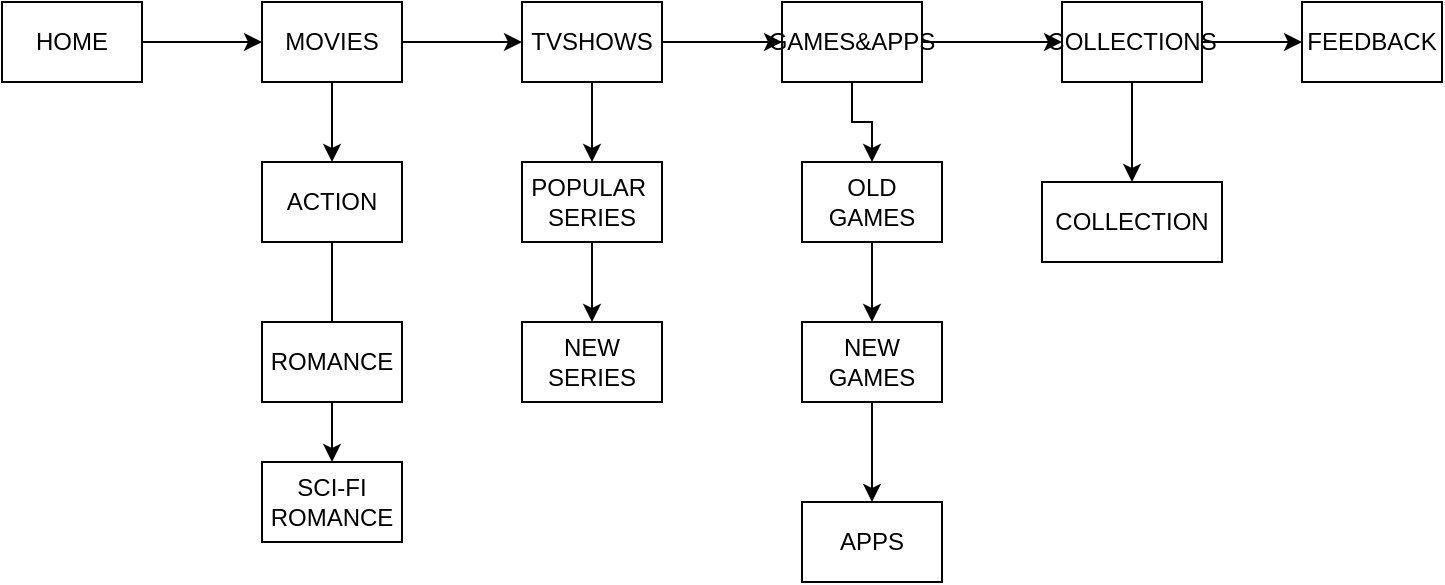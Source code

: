 <mxfile version="21.3.4" type="device">
  <diagram name="Page-1" id="cU4VuN7UHBKeXWsBpAET">
    <mxGraphModel dx="1050" dy="573" grid="1" gridSize="10" guides="1" tooltips="1" connect="1" arrows="1" fold="1" page="1" pageScale="1" pageWidth="827" pageHeight="1169" math="0" shadow="0">
      <root>
        <mxCell id="0" />
        <mxCell id="1" parent="0" />
        <mxCell id="C65ZCXQeM-prXD3eXHWz-14" style="edgeStyle=orthogonalEdgeStyle;rounded=0;orthogonalLoop=1;jettySize=auto;html=1;exitX=0;exitY=0.25;exitDx=0;exitDy=0;" edge="1" parent="1">
          <mxGeometry relative="1" as="geometry">
            <mxPoint x="190" y="55" as="targetPoint" />
            <mxPoint x="200" y="55" as="sourcePoint" />
          </mxGeometry>
        </mxCell>
        <mxCell id="C65ZCXQeM-prXD3eXHWz-33" value="" style="edgeStyle=orthogonalEdgeStyle;rounded=0;orthogonalLoop=1;jettySize=auto;html=1;" edge="1" parent="1" source="C65ZCXQeM-prXD3eXHWz-13" target="C65ZCXQeM-prXD3eXHWz-17">
          <mxGeometry relative="1" as="geometry">
            <Array as="points">
              <mxPoint x="140" y="60" />
              <mxPoint x="140" y="60" />
            </Array>
          </mxGeometry>
        </mxCell>
        <mxCell id="C65ZCXQeM-prXD3eXHWz-13" value="HOME" style="rounded=0;whiteSpace=wrap;html=1;" vertex="1" parent="1">
          <mxGeometry x="40" y="40" width="70" height="40" as="geometry" />
        </mxCell>
        <mxCell id="C65ZCXQeM-prXD3eXHWz-38" value="" style="edgeStyle=orthogonalEdgeStyle;rounded=0;orthogonalLoop=1;jettySize=auto;html=1;" edge="1" parent="1" source="C65ZCXQeM-prXD3eXHWz-16" target="C65ZCXQeM-prXD3eXHWz-31">
          <mxGeometry relative="1" as="geometry" />
        </mxCell>
        <mxCell id="C65ZCXQeM-prXD3eXHWz-16" value="ACTION" style="rounded=0;whiteSpace=wrap;html=1;" vertex="1" parent="1">
          <mxGeometry x="170" y="120" width="70" height="40" as="geometry" />
        </mxCell>
        <mxCell id="C65ZCXQeM-prXD3eXHWz-34" value="" style="edgeStyle=orthogonalEdgeStyle;rounded=0;orthogonalLoop=1;jettySize=auto;html=1;" edge="1" parent="1" source="C65ZCXQeM-prXD3eXHWz-17" target="C65ZCXQeM-prXD3eXHWz-19">
          <mxGeometry relative="1" as="geometry" />
        </mxCell>
        <mxCell id="C65ZCXQeM-prXD3eXHWz-37" value="" style="edgeStyle=orthogonalEdgeStyle;rounded=0;orthogonalLoop=1;jettySize=auto;html=1;" edge="1" parent="1" source="C65ZCXQeM-prXD3eXHWz-17" target="C65ZCXQeM-prXD3eXHWz-16">
          <mxGeometry relative="1" as="geometry" />
        </mxCell>
        <mxCell id="C65ZCXQeM-prXD3eXHWz-17" value="MOVIES" style="rounded=0;whiteSpace=wrap;html=1;" vertex="1" parent="1">
          <mxGeometry x="170" y="40" width="70" height="40" as="geometry" />
        </mxCell>
        <mxCell id="C65ZCXQeM-prXD3eXHWz-18" value="FEEDBACK" style="rounded=0;whiteSpace=wrap;html=1;" vertex="1" parent="1">
          <mxGeometry x="690" y="40" width="70" height="40" as="geometry" />
        </mxCell>
        <mxCell id="C65ZCXQeM-prXD3eXHWz-35" value="" style="edgeStyle=orthogonalEdgeStyle;rounded=0;orthogonalLoop=1;jettySize=auto;html=1;" edge="1" parent="1" source="C65ZCXQeM-prXD3eXHWz-19" target="C65ZCXQeM-prXD3eXHWz-30">
          <mxGeometry relative="1" as="geometry" />
        </mxCell>
        <mxCell id="C65ZCXQeM-prXD3eXHWz-39" value="" style="edgeStyle=orthogonalEdgeStyle;rounded=0;orthogonalLoop=1;jettySize=auto;html=1;" edge="1" parent="1" source="C65ZCXQeM-prXD3eXHWz-19" target="C65ZCXQeM-prXD3eXHWz-20">
          <mxGeometry relative="1" as="geometry" />
        </mxCell>
        <mxCell id="C65ZCXQeM-prXD3eXHWz-19" value="TVSHOWS" style="rounded=0;whiteSpace=wrap;html=1;" vertex="1" parent="1">
          <mxGeometry x="300" y="40" width="70" height="40" as="geometry" />
        </mxCell>
        <mxCell id="C65ZCXQeM-prXD3eXHWz-40" value="" style="edgeStyle=orthogonalEdgeStyle;rounded=0;orthogonalLoop=1;jettySize=auto;html=1;" edge="1" parent="1" source="C65ZCXQeM-prXD3eXHWz-20" target="C65ZCXQeM-prXD3eXHWz-29">
          <mxGeometry relative="1" as="geometry" />
        </mxCell>
        <mxCell id="C65ZCXQeM-prXD3eXHWz-43" value="" style="edgeStyle=orthogonalEdgeStyle;rounded=0;orthogonalLoop=1;jettySize=auto;html=1;" edge="1" parent="1" source="C65ZCXQeM-prXD3eXHWz-20" target="C65ZCXQeM-prXD3eXHWz-28">
          <mxGeometry relative="1" as="geometry" />
        </mxCell>
        <mxCell id="C65ZCXQeM-prXD3eXHWz-20" value="GAMES&amp;amp;APPS" style="rounded=0;whiteSpace=wrap;html=1;" vertex="1" parent="1">
          <mxGeometry x="430" y="40" width="70" height="40" as="geometry" />
        </mxCell>
        <mxCell id="C65ZCXQeM-prXD3eXHWz-24" value="NEW SERIES" style="rounded=0;whiteSpace=wrap;html=1;" vertex="1" parent="1">
          <mxGeometry x="300" y="200" width="70" height="40" as="geometry" />
        </mxCell>
        <mxCell id="C65ZCXQeM-prXD3eXHWz-25" value="ROMANCE" style="rounded=0;whiteSpace=wrap;html=1;" vertex="1" parent="1">
          <mxGeometry x="170" y="200" width="70" height="40" as="geometry" />
        </mxCell>
        <mxCell id="C65ZCXQeM-prXD3eXHWz-42" value="" style="edgeStyle=orthogonalEdgeStyle;rounded=0;orthogonalLoop=1;jettySize=auto;html=1;" edge="1" parent="1" source="C65ZCXQeM-prXD3eXHWz-26" target="C65ZCXQeM-prXD3eXHWz-27">
          <mxGeometry relative="1" as="geometry" />
        </mxCell>
        <mxCell id="C65ZCXQeM-prXD3eXHWz-26" value="NEW GAMES" style="rounded=0;whiteSpace=wrap;html=1;" vertex="1" parent="1">
          <mxGeometry x="440" y="200" width="70" height="40" as="geometry" />
        </mxCell>
        <mxCell id="C65ZCXQeM-prXD3eXHWz-27" value="APPS" style="rounded=0;whiteSpace=wrap;html=1;" vertex="1" parent="1">
          <mxGeometry x="440" y="290" width="70" height="40" as="geometry" />
        </mxCell>
        <mxCell id="C65ZCXQeM-prXD3eXHWz-44" value="" style="edgeStyle=orthogonalEdgeStyle;rounded=0;orthogonalLoop=1;jettySize=auto;html=1;" edge="1" parent="1" source="C65ZCXQeM-prXD3eXHWz-28" target="C65ZCXQeM-prXD3eXHWz-32">
          <mxGeometry relative="1" as="geometry" />
        </mxCell>
        <mxCell id="C65ZCXQeM-prXD3eXHWz-45" value="" style="edgeStyle=orthogonalEdgeStyle;rounded=0;orthogonalLoop=1;jettySize=auto;html=1;" edge="1" parent="1" source="C65ZCXQeM-prXD3eXHWz-28" target="C65ZCXQeM-prXD3eXHWz-18">
          <mxGeometry relative="1" as="geometry" />
        </mxCell>
        <mxCell id="C65ZCXQeM-prXD3eXHWz-28" value="COLLECTIONS" style="rounded=0;whiteSpace=wrap;html=1;" vertex="1" parent="1">
          <mxGeometry x="570" y="40" width="70" height="40" as="geometry" />
        </mxCell>
        <mxCell id="C65ZCXQeM-prXD3eXHWz-41" value="" style="edgeStyle=orthogonalEdgeStyle;rounded=0;orthogonalLoop=1;jettySize=auto;html=1;" edge="1" parent="1" source="C65ZCXQeM-prXD3eXHWz-29" target="C65ZCXQeM-prXD3eXHWz-26">
          <mxGeometry relative="1" as="geometry" />
        </mxCell>
        <mxCell id="C65ZCXQeM-prXD3eXHWz-29" value="OLD GAMES" style="rounded=0;whiteSpace=wrap;html=1;" vertex="1" parent="1">
          <mxGeometry x="440" y="120" width="70" height="40" as="geometry" />
        </mxCell>
        <mxCell id="C65ZCXQeM-prXD3eXHWz-36" value="" style="edgeStyle=orthogonalEdgeStyle;rounded=0;orthogonalLoop=1;jettySize=auto;html=1;" edge="1" parent="1" source="C65ZCXQeM-prXD3eXHWz-30" target="C65ZCXQeM-prXD3eXHWz-24">
          <mxGeometry relative="1" as="geometry" />
        </mxCell>
        <mxCell id="C65ZCXQeM-prXD3eXHWz-30" value="POPULAR&amp;nbsp;&lt;br&gt;SERIES" style="rounded=0;whiteSpace=wrap;html=1;" vertex="1" parent="1">
          <mxGeometry x="300" y="120" width="70" height="40" as="geometry" />
        </mxCell>
        <mxCell id="C65ZCXQeM-prXD3eXHWz-31" value="SCI-FI ROMANCE" style="rounded=0;whiteSpace=wrap;html=1;" vertex="1" parent="1">
          <mxGeometry x="170" y="270" width="70" height="40" as="geometry" />
        </mxCell>
        <mxCell id="C65ZCXQeM-prXD3eXHWz-32" value="COLLECTION" style="rounded=0;whiteSpace=wrap;html=1;" vertex="1" parent="1">
          <mxGeometry x="560" y="130" width="90" height="40" as="geometry" />
        </mxCell>
      </root>
    </mxGraphModel>
  </diagram>
</mxfile>
